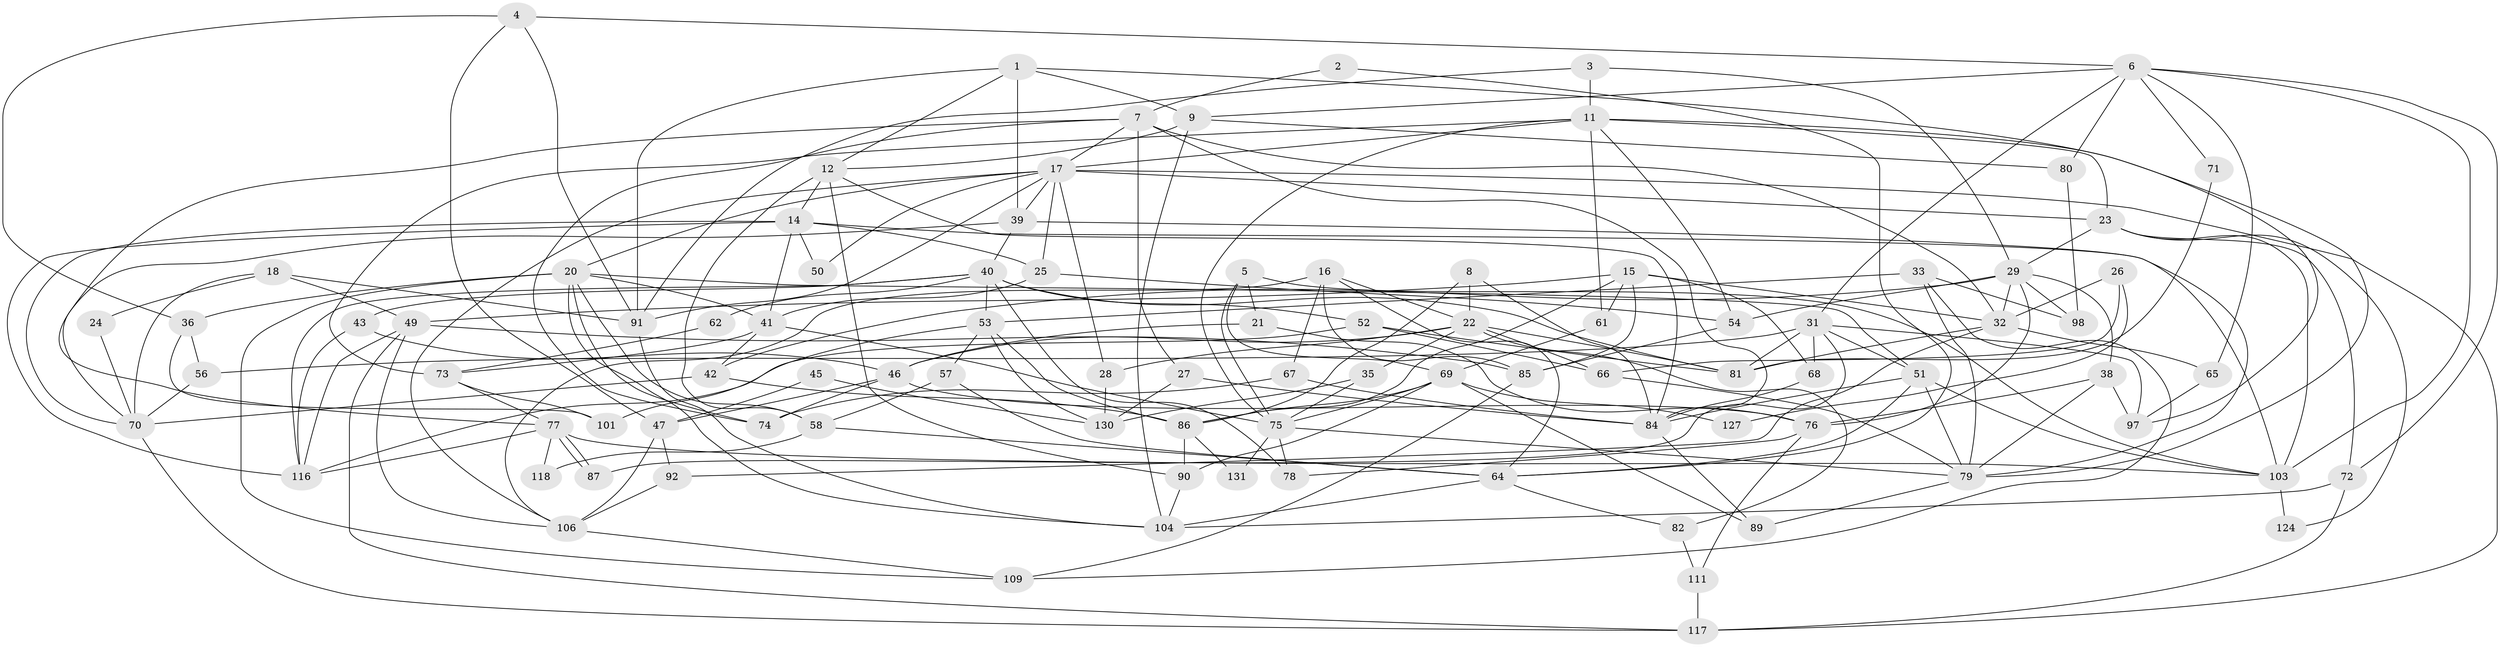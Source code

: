 // Generated by graph-tools (version 1.1) at 2025/52/02/27/25 19:52:06]
// undirected, 93 vertices, 220 edges
graph export_dot {
graph [start="1"]
  node [color=gray90,style=filled];
  1 [super="+115"];
  2;
  3;
  4 [super="+10"];
  5;
  6 [super="+34"];
  7 [super="+114"];
  8 [super="+48"];
  9 [super="+30"];
  11 [super="+13"];
  12 [super="+19"];
  14 [super="+44"];
  15 [super="+55"];
  16 [super="+108"];
  17 [super="+128"];
  18;
  20 [super="+37"];
  21;
  22 [super="+102"];
  23 [super="+125"];
  24;
  25 [super="+83"];
  26;
  27;
  28;
  29 [super="+96"];
  31 [super="+60"];
  32;
  33;
  35;
  36 [super="+88"];
  38;
  39 [super="+122"];
  40 [super="+59"];
  41 [super="+95"];
  42;
  43;
  45;
  46;
  47 [super="+100"];
  49 [super="+120"];
  50;
  51;
  52;
  53 [super="+63"];
  54 [super="+107"];
  56;
  57;
  58;
  61;
  62;
  64 [super="+113"];
  65;
  66;
  67;
  68;
  69 [super="+105"];
  70 [super="+121"];
  71;
  72 [super="+132"];
  73 [super="+133"];
  74 [super="+99"];
  75 [super="+134"];
  76 [super="+93"];
  77;
  78;
  79 [super="+110"];
  80;
  81 [super="+129"];
  82;
  84 [super="+94"];
  85;
  86 [super="+112"];
  87;
  89;
  90;
  91;
  92;
  97;
  98;
  101 [super="+126"];
  103 [super="+123"];
  104 [super="+119"];
  106;
  109;
  111;
  116;
  117;
  118;
  124;
  127;
  130;
  131;
  1 -- 12;
  1 -- 39;
  1 -- 91;
  1 -- 79;
  1 -- 9;
  2 -- 64;
  2 -- 7;
  3 -- 91;
  3 -- 11;
  3 -- 29;
  4 -- 47;
  4 -- 91;
  4 -- 36;
  4 -- 6;
  5 -- 21;
  5 -- 75;
  5 -- 69;
  5 -- 103;
  6 -- 103;
  6 -- 72;
  6 -- 80;
  6 -- 65;
  6 -- 71;
  6 -- 31;
  6 -- 9;
  7 -- 27;
  7 -- 32;
  7 -- 17;
  7 -- 77;
  7 -- 74;
  7 -- 84;
  8 -- 84;
  8 -- 22;
  8 -- 86;
  9 -- 80;
  9 -- 104;
  9 -- 12;
  11 -- 97;
  11 -- 75;
  11 -- 54;
  11 -- 23;
  11 -- 61;
  11 -- 17;
  11 -- 73;
  12 -- 58;
  12 -- 90;
  12 -- 14;
  12 -- 84;
  14 -- 50;
  14 -- 103 [weight=2];
  14 -- 116;
  14 -- 70;
  14 -- 25;
  14 -- 41;
  15 -- 61;
  15 -- 85;
  15 -- 86;
  15 -- 32;
  15 -- 49;
  15 -- 68;
  16 -- 106;
  16 -- 22;
  16 -- 85;
  16 -- 64;
  16 -- 67;
  17 -- 91;
  17 -- 25;
  17 -- 28;
  17 -- 106;
  17 -- 117;
  17 -- 39;
  17 -- 50;
  17 -- 20;
  17 -- 23;
  18 -- 91;
  18 -- 70;
  18 -- 24;
  18 -- 49;
  20 -- 41;
  20 -- 58;
  20 -- 104;
  20 -- 51;
  20 -- 36;
  20 -- 74;
  20 -- 109;
  21 -- 46;
  21 -- 76;
  22 -- 28;
  22 -- 66;
  22 -- 35;
  22 -- 82;
  22 -- 46;
  22 -- 81;
  23 -- 29;
  23 -- 103;
  23 -- 72;
  23 -- 124;
  24 -- 70;
  25 -- 41;
  25 -- 54;
  26 -- 32;
  26 -- 66;
  26 -- 127;
  27 -- 130;
  27 -- 84;
  28 -- 130;
  29 -- 32;
  29 -- 42;
  29 -- 98;
  29 -- 76;
  29 -- 38;
  29 -- 54;
  31 -- 81;
  31 -- 87 [weight=2];
  31 -- 56;
  31 -- 97;
  31 -- 51;
  31 -- 68;
  32 -- 65;
  32 -- 81;
  32 -- 92;
  33 -- 109;
  33 -- 98;
  33 -- 79;
  33 -- 53;
  35 -- 130;
  35 -- 75;
  36 -- 101;
  36 -- 56;
  38 -- 97;
  38 -- 76;
  38 -- 79;
  39 -- 79;
  39 -- 70;
  39 -- 40;
  40 -- 62;
  40 -- 81;
  40 -- 52;
  40 -- 116;
  40 -- 43;
  40 -- 78;
  40 -- 53;
  41 -- 73;
  41 -- 42;
  41 -- 75;
  42 -- 70;
  42 -- 86;
  43 -- 116;
  43 -- 46;
  45 -- 130;
  45 -- 47;
  46 -- 76;
  46 -- 47;
  46 -- 74;
  47 -- 106;
  47 -- 92;
  49 -- 106;
  49 -- 116;
  49 -- 117;
  49 -- 85;
  51 -- 103;
  51 -- 64;
  51 -- 79;
  51 -- 84;
  52 -- 81;
  52 -- 66;
  52 -- 116;
  53 -- 57;
  53 -- 101 [weight=2];
  53 -- 130;
  53 -- 86;
  54 -- 85;
  56 -- 70;
  57 -- 58;
  57 -- 64;
  58 -- 64;
  58 -- 118;
  61 -- 69;
  62 -- 73;
  64 -- 82;
  64 -- 104;
  65 -- 97;
  66 -- 79;
  67 -- 74;
  67 -- 84;
  68 -- 84;
  69 -- 127 [weight=2];
  69 -- 90;
  69 -- 89;
  69 -- 75;
  69 -- 86;
  70 -- 117;
  71 -- 81;
  72 -- 117;
  72 -- 104;
  73 -- 101;
  73 -- 77;
  75 -- 131;
  75 -- 78;
  75 -- 79;
  76 -- 78;
  76 -- 111;
  77 -- 87;
  77 -- 87;
  77 -- 116;
  77 -- 118;
  77 -- 103;
  79 -- 89;
  80 -- 98;
  82 -- 111;
  84 -- 89;
  85 -- 109;
  86 -- 90;
  86 -- 131;
  90 -- 104;
  91 -- 104;
  92 -- 106;
  103 -- 124;
  106 -- 109;
  111 -- 117;
}
